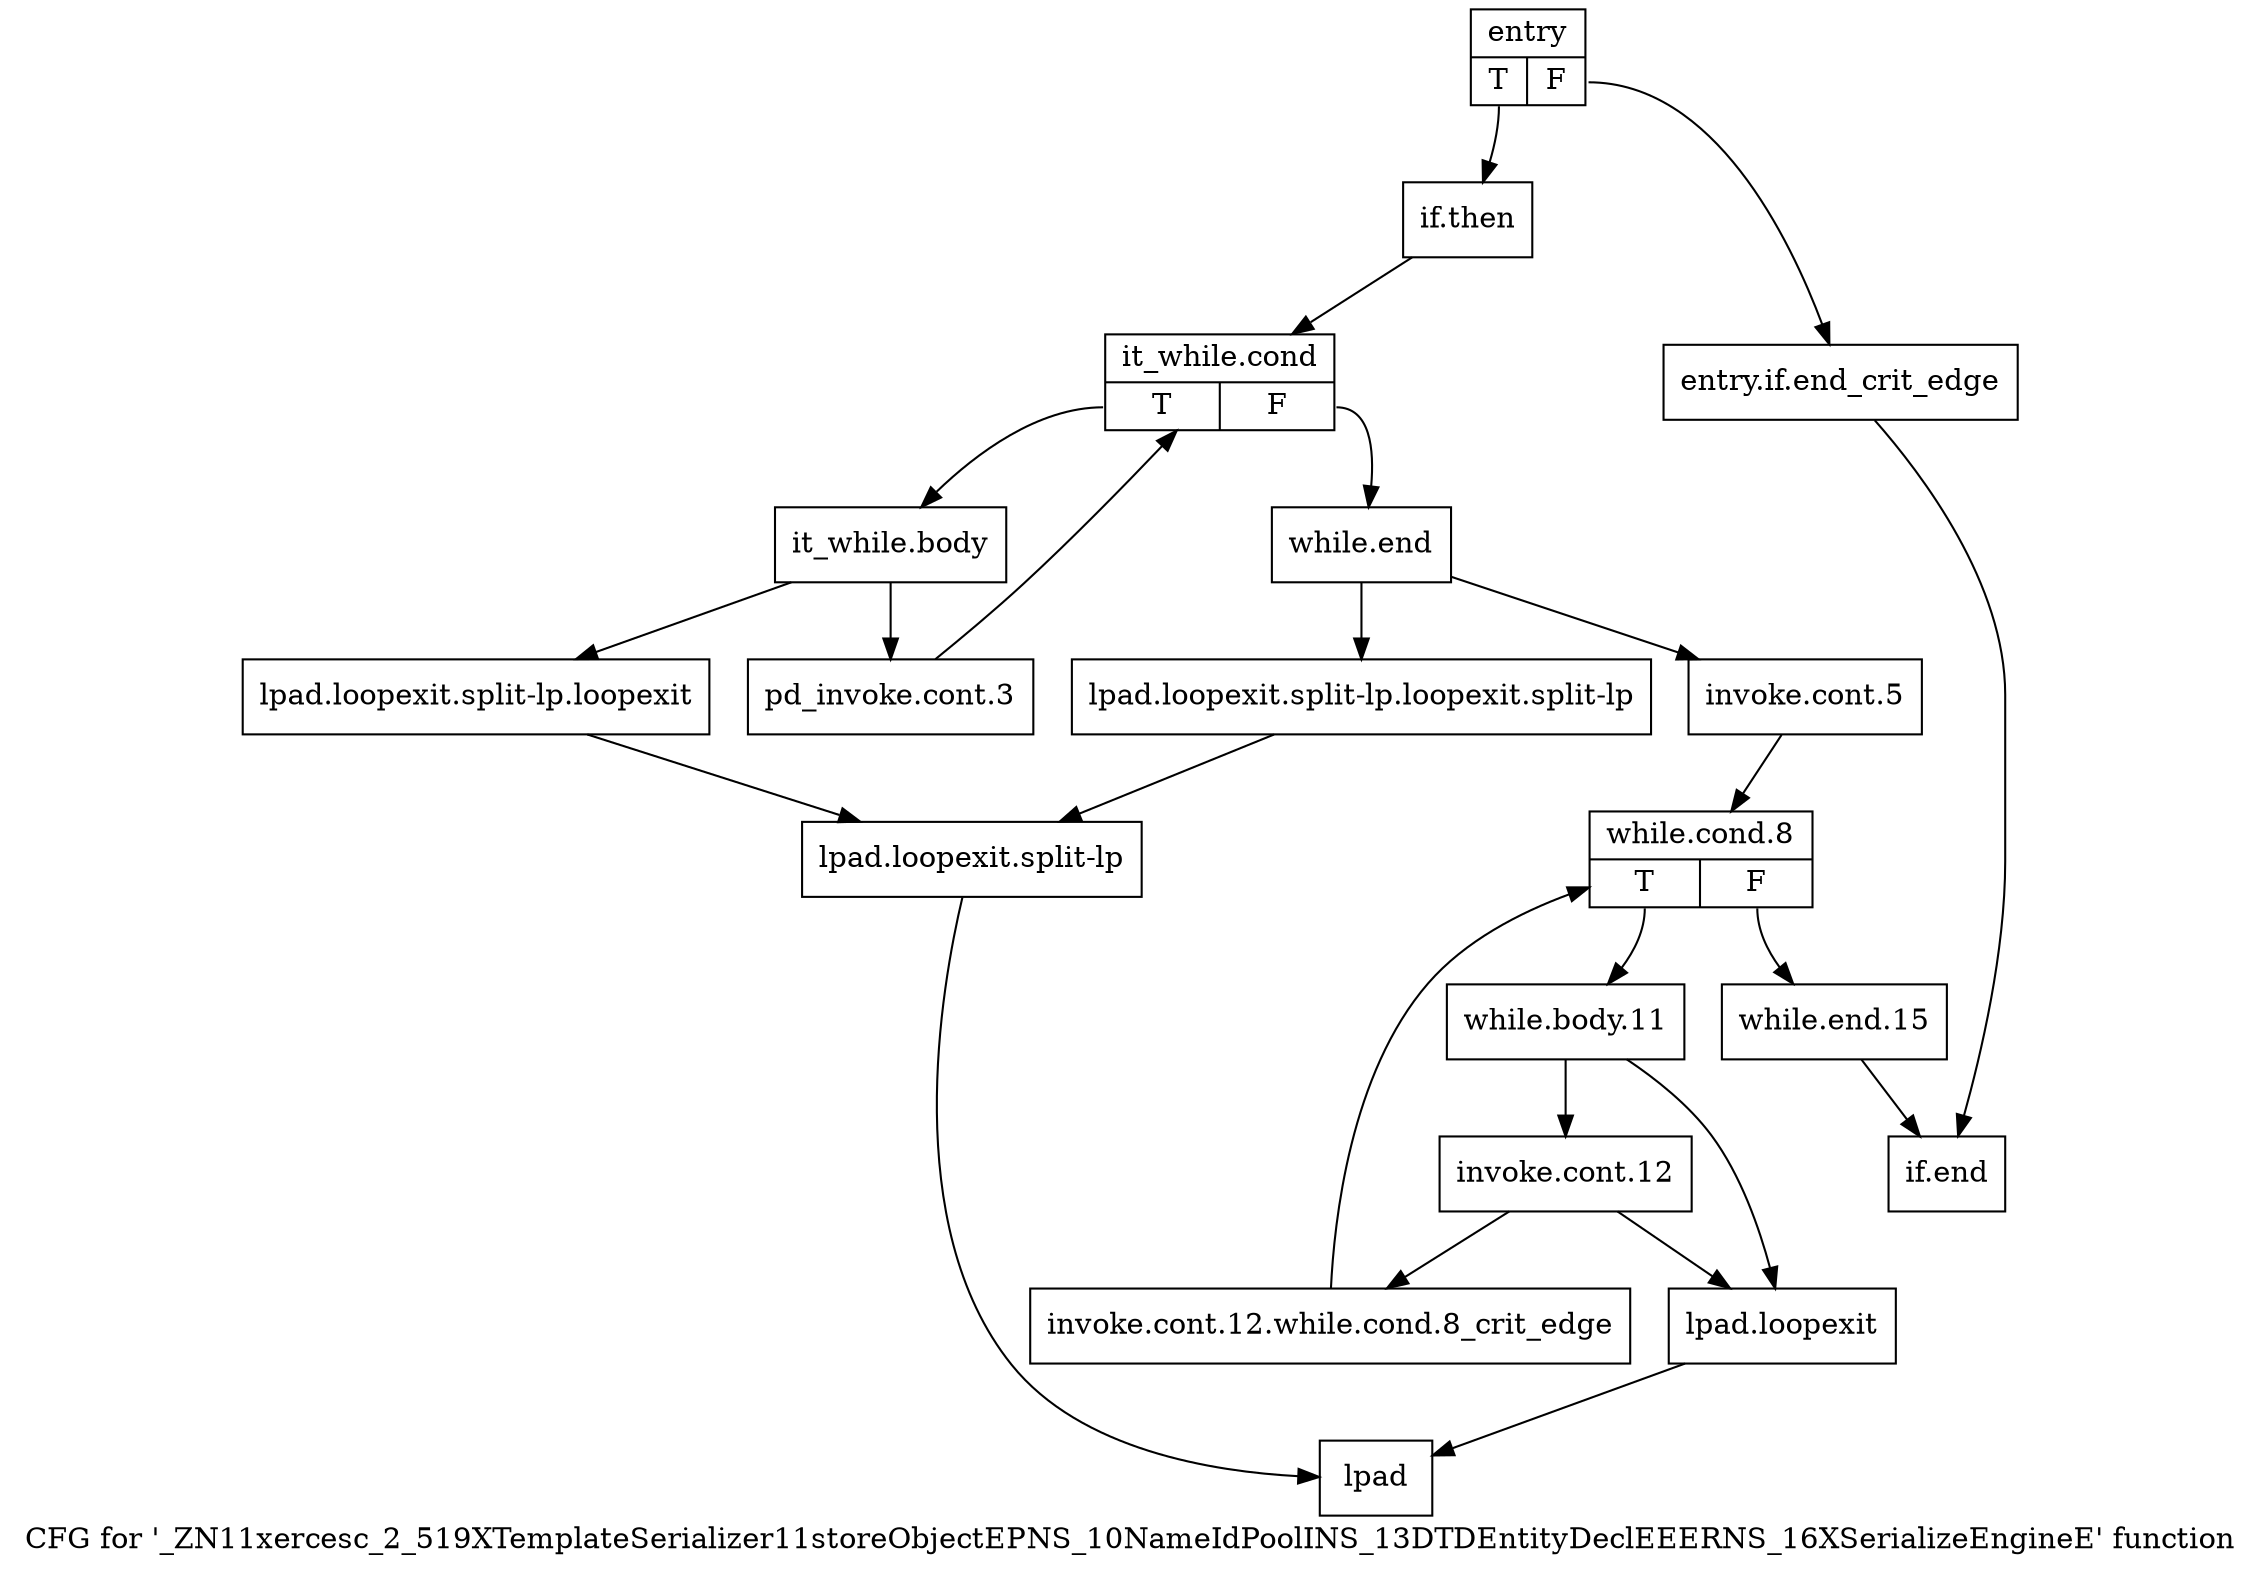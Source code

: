 digraph "CFG for '_ZN11xercesc_2_519XTemplateSerializer11storeObjectEPNS_10NameIdPoolINS_13DTDEntityDeclEEERNS_16XSerializeEngineE' function" {
	label="CFG for '_ZN11xercesc_2_519XTemplateSerializer11storeObjectEPNS_10NameIdPoolINS_13DTDEntityDeclEEERNS_16XSerializeEngineE' function";

	Node0x5896e90 [shape=record,label="{entry|{<s0>T|<s1>F}}"];
	Node0x5896e90:s0 -> Node0x5896f30;
	Node0x5896e90:s1 -> Node0x5896ee0;
	Node0x5896ee0 [shape=record,label="{entry.if.end_crit_edge}"];
	Node0x5896ee0 -> Node0x5897430;
	Node0x5896f30 [shape=record,label="{if.then}"];
	Node0x5896f30 -> Node0x5896f80;
	Node0x5896f80 [shape=record,label="{it_while.cond|{<s0>T|<s1>F}}"];
	Node0x5896f80:s0 -> Node0x5896fd0;
	Node0x5896f80:s1 -> Node0x5897200;
	Node0x5896fd0 [shape=record,label="{it_while.body}"];
	Node0x5896fd0 -> Node0x5897020;
	Node0x5896fd0 -> Node0x58970c0;
	Node0x5897020 [shape=record,label="{pd_invoke.cont.3}"];
	Node0x5897020 -> Node0x5896f80;
	Node0x5897070 [shape=record,label="{lpad.loopexit}"];
	Node0x5897070 -> Node0x58971b0;
	Node0x58970c0 [shape=record,label="{lpad.loopexit.split-lp.loopexit}"];
	Node0x58970c0 -> Node0x5897160;
	Node0x5897110 [shape=record,label="{lpad.loopexit.split-lp.loopexit.split-lp}"];
	Node0x5897110 -> Node0x5897160;
	Node0x5897160 [shape=record,label="{lpad.loopexit.split-lp}"];
	Node0x5897160 -> Node0x58971b0;
	Node0x58971b0 [shape=record,label="{lpad}"];
	Node0x5897200 [shape=record,label="{while.end}"];
	Node0x5897200 -> Node0x5897250;
	Node0x5897200 -> Node0x5897110;
	Node0x5897250 [shape=record,label="{invoke.cont.5}"];
	Node0x5897250 -> Node0x58972a0;
	Node0x58972a0 [shape=record,label="{while.cond.8|{<s0>T|<s1>F}}"];
	Node0x58972a0:s0 -> Node0x58972f0;
	Node0x58972a0:s1 -> Node0x58973e0;
	Node0x58972f0 [shape=record,label="{while.body.11}"];
	Node0x58972f0 -> Node0x5897340;
	Node0x58972f0 -> Node0x5897070;
	Node0x5897340 [shape=record,label="{invoke.cont.12}"];
	Node0x5897340 -> Node0x5897390;
	Node0x5897340 -> Node0x5897070;
	Node0x5897390 [shape=record,label="{invoke.cont.12.while.cond.8_crit_edge}"];
	Node0x5897390 -> Node0x58972a0;
	Node0x58973e0 [shape=record,label="{while.end.15}"];
	Node0x58973e0 -> Node0x5897430;
	Node0x5897430 [shape=record,label="{if.end}"];
}
